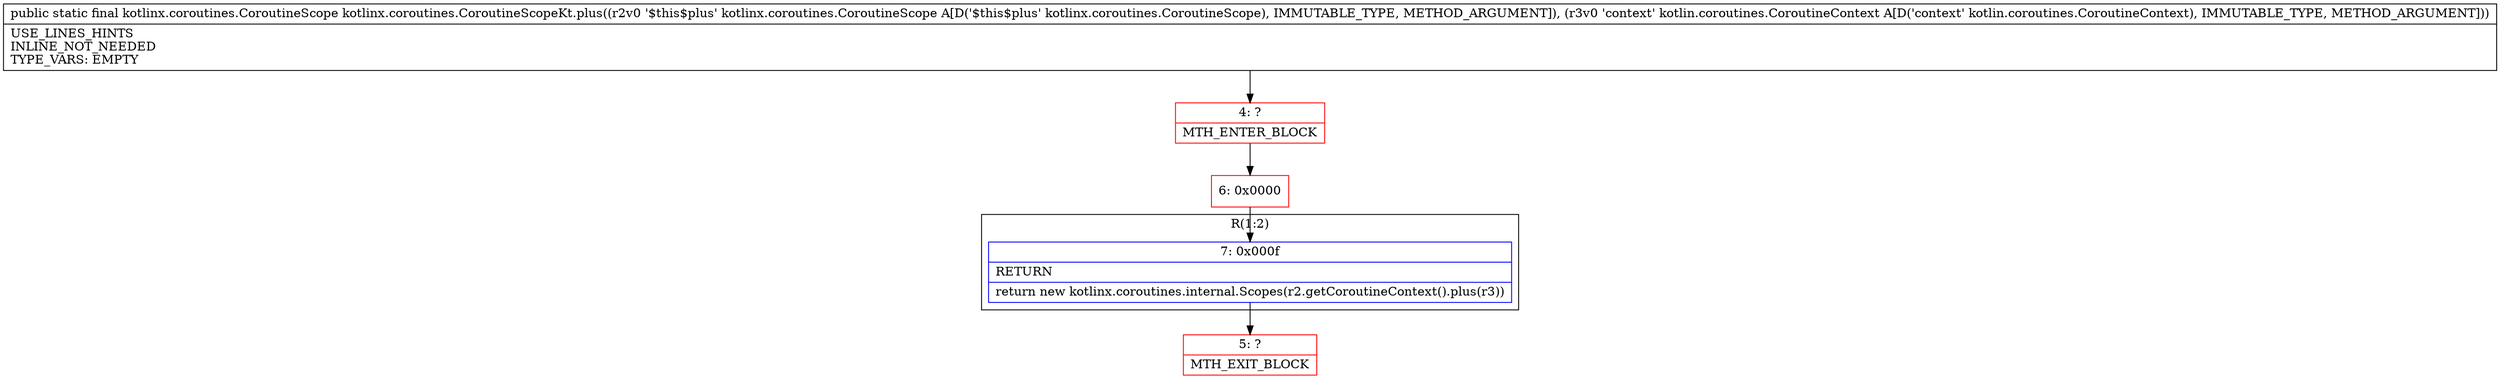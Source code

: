 digraph "CFG forkotlinx.coroutines.CoroutineScopeKt.plus(Lkotlinx\/coroutines\/CoroutineScope;Lkotlin\/coroutines\/CoroutineContext;)Lkotlinx\/coroutines\/CoroutineScope;" {
subgraph cluster_Region_324554777 {
label = "R(1:2)";
node [shape=record,color=blue];
Node_7 [shape=record,label="{7\:\ 0x000f|RETURN\l|return new kotlinx.coroutines.internal.Scopes(r2.getCoroutineContext().plus(r3))\l}"];
}
Node_4 [shape=record,color=red,label="{4\:\ ?|MTH_ENTER_BLOCK\l}"];
Node_6 [shape=record,color=red,label="{6\:\ 0x0000}"];
Node_5 [shape=record,color=red,label="{5\:\ ?|MTH_EXIT_BLOCK\l}"];
MethodNode[shape=record,label="{public static final kotlinx.coroutines.CoroutineScope kotlinx.coroutines.CoroutineScopeKt.plus((r2v0 '$this$plus' kotlinx.coroutines.CoroutineScope A[D('$this$plus' kotlinx.coroutines.CoroutineScope), IMMUTABLE_TYPE, METHOD_ARGUMENT]), (r3v0 'context' kotlin.coroutines.CoroutineContext A[D('context' kotlin.coroutines.CoroutineContext), IMMUTABLE_TYPE, METHOD_ARGUMENT]))  | USE_LINES_HINTS\lINLINE_NOT_NEEDED\lTYPE_VARS: EMPTY\l}"];
MethodNode -> Node_4;Node_7 -> Node_5;
Node_4 -> Node_6;
Node_6 -> Node_7;
}


